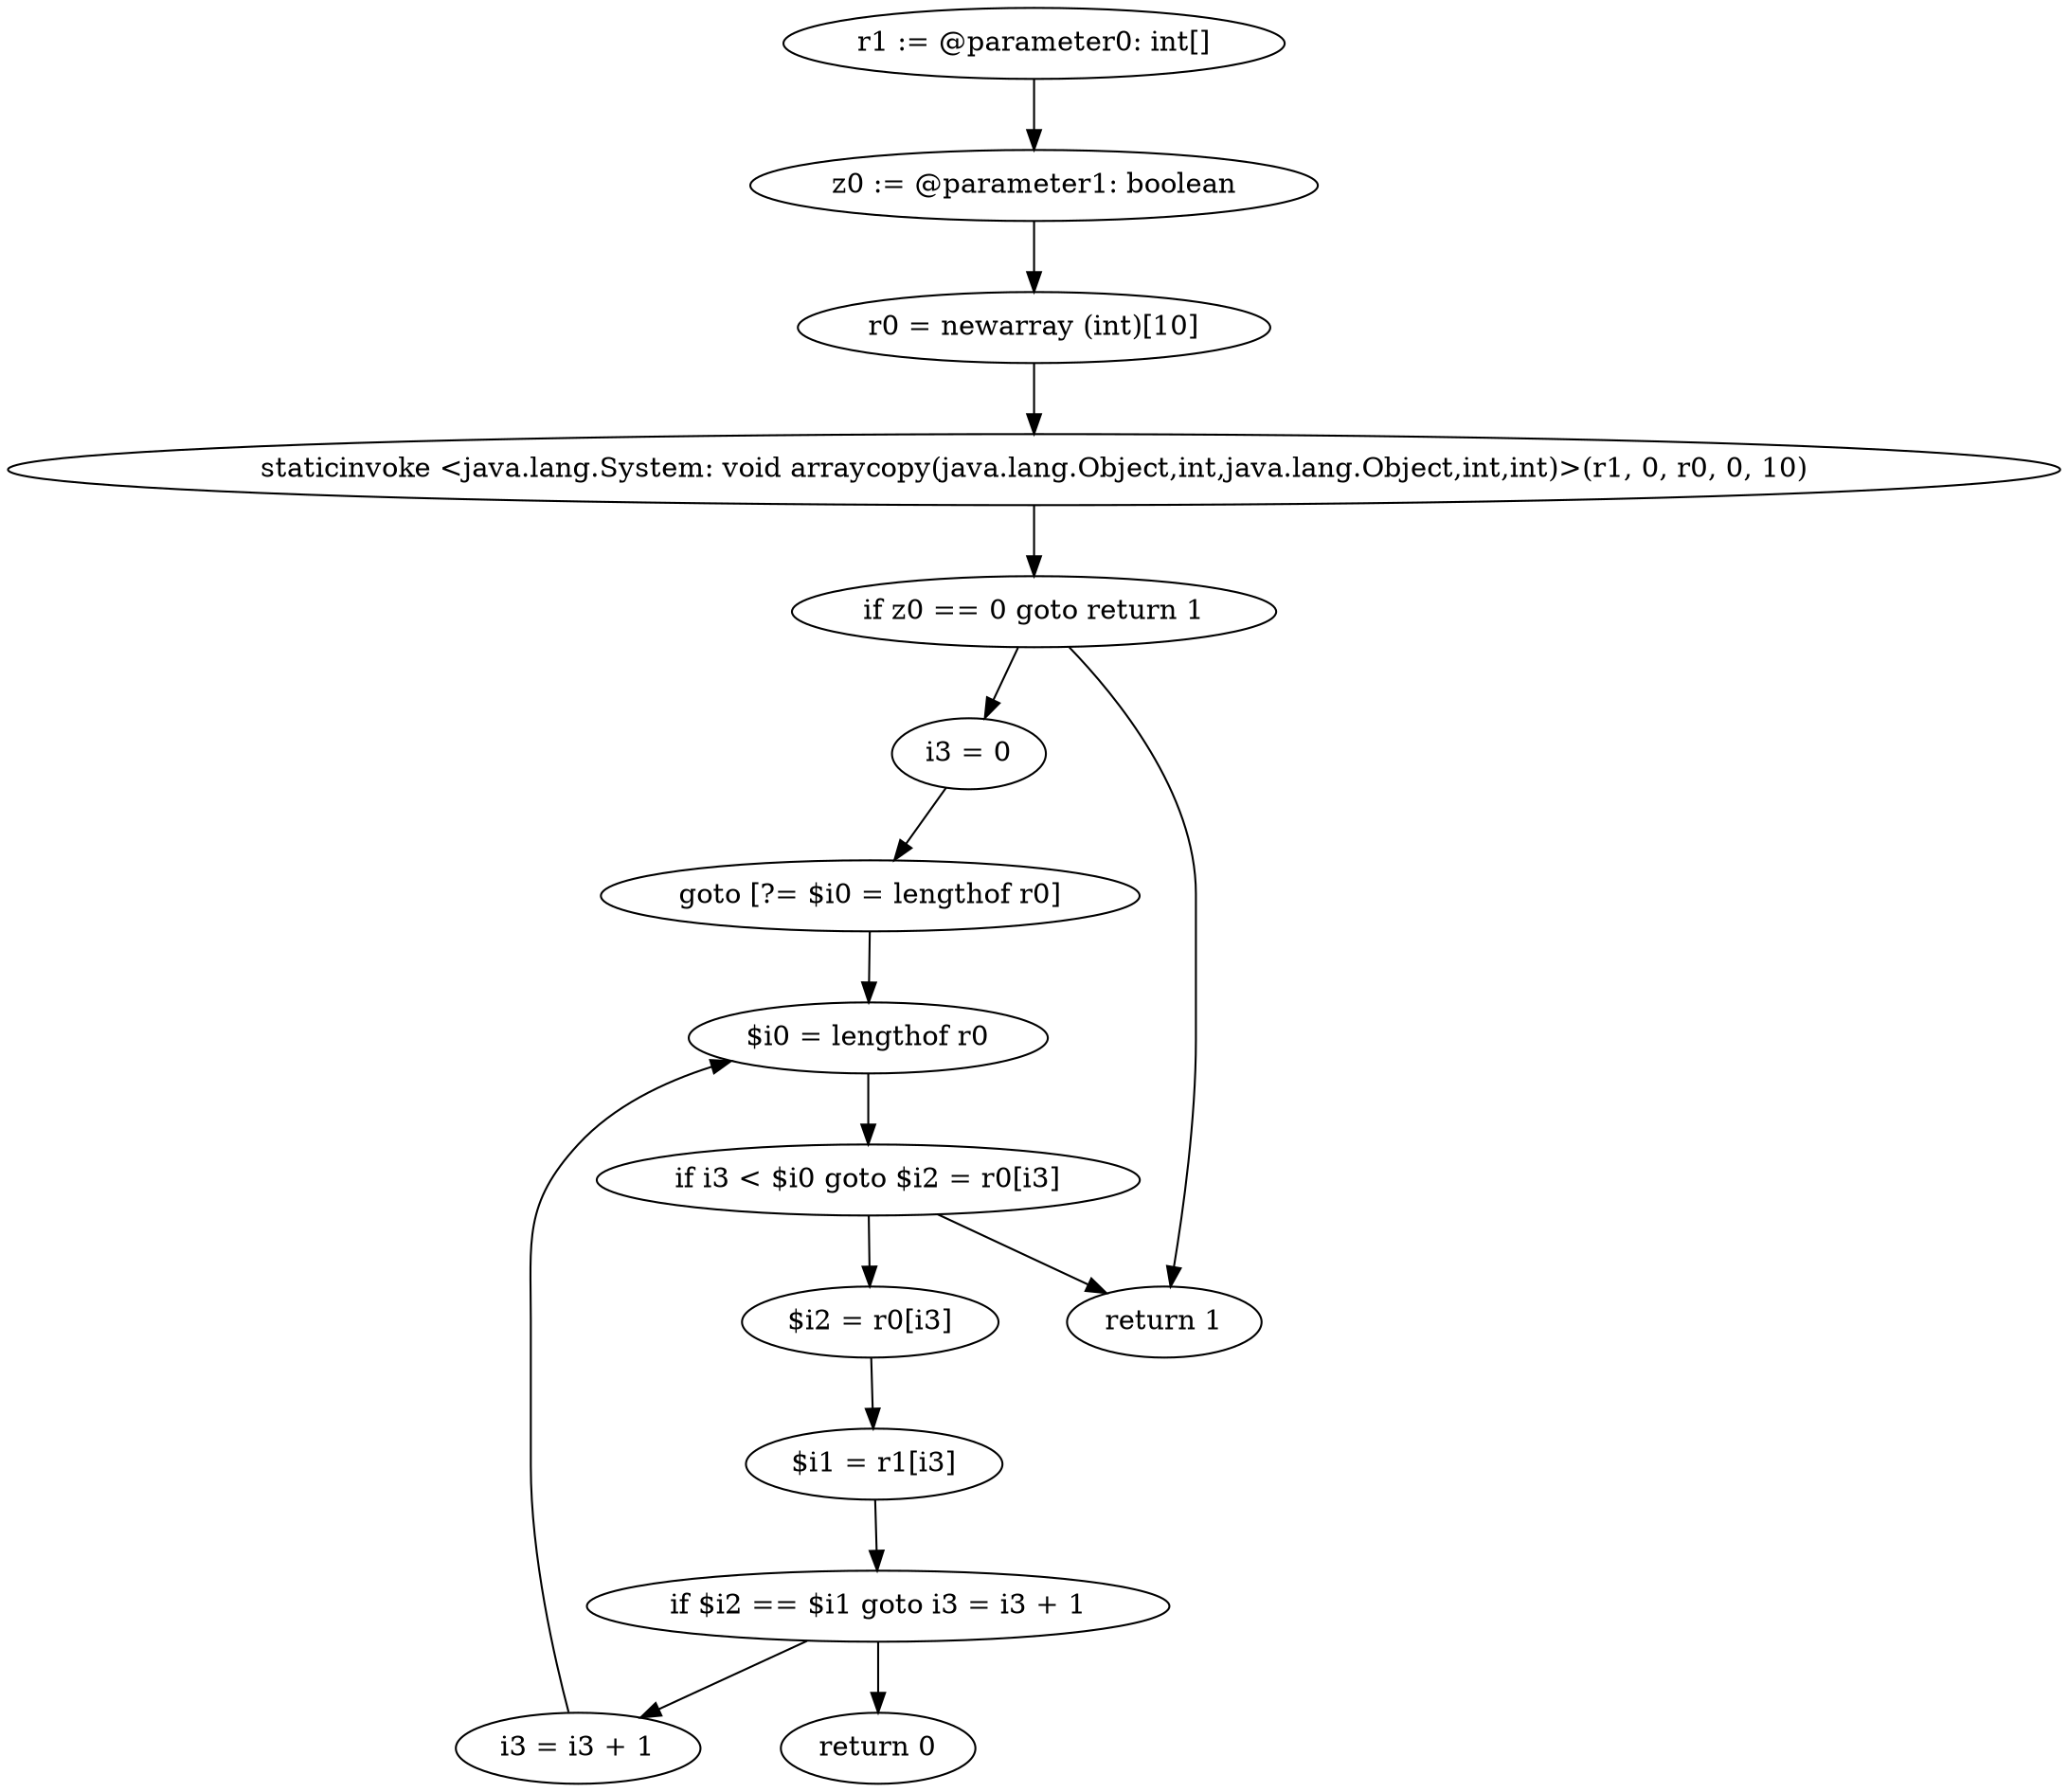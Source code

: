 digraph "unitGraph" {
    "r1 := @parameter0: int[]"
    "z0 := @parameter1: boolean"
    "r0 = newarray (int)[10]"
    "staticinvoke <java.lang.System: void arraycopy(java.lang.Object,int,java.lang.Object,int,int)>(r1, 0, r0, 0, 10)"
    "if z0 == 0 goto return 1"
    "i3 = 0"
    "goto [?= $i0 = lengthof r0]"
    "$i2 = r0[i3]"
    "$i1 = r1[i3]"
    "if $i2 == $i1 goto i3 = i3 + 1"
    "return 0"
    "i3 = i3 + 1"
    "$i0 = lengthof r0"
    "if i3 < $i0 goto $i2 = r0[i3]"
    "return 1"
    "r1 := @parameter0: int[]"->"z0 := @parameter1: boolean";
    "z0 := @parameter1: boolean"->"r0 = newarray (int)[10]";
    "r0 = newarray (int)[10]"->"staticinvoke <java.lang.System: void arraycopy(java.lang.Object,int,java.lang.Object,int,int)>(r1, 0, r0, 0, 10)";
    "staticinvoke <java.lang.System: void arraycopy(java.lang.Object,int,java.lang.Object,int,int)>(r1, 0, r0, 0, 10)"->"if z0 == 0 goto return 1";
    "if z0 == 0 goto return 1"->"i3 = 0";
    "if z0 == 0 goto return 1"->"return 1";
    "i3 = 0"->"goto [?= $i0 = lengthof r0]";
    "goto [?= $i0 = lengthof r0]"->"$i0 = lengthof r0";
    "$i2 = r0[i3]"->"$i1 = r1[i3]";
    "$i1 = r1[i3]"->"if $i2 == $i1 goto i3 = i3 + 1";
    "if $i2 == $i1 goto i3 = i3 + 1"->"return 0";
    "if $i2 == $i1 goto i3 = i3 + 1"->"i3 = i3 + 1";
    "i3 = i3 + 1"->"$i0 = lengthof r0";
    "$i0 = lengthof r0"->"if i3 < $i0 goto $i2 = r0[i3]";
    "if i3 < $i0 goto $i2 = r0[i3]"->"return 1";
    "if i3 < $i0 goto $i2 = r0[i3]"->"$i2 = r0[i3]";
}
